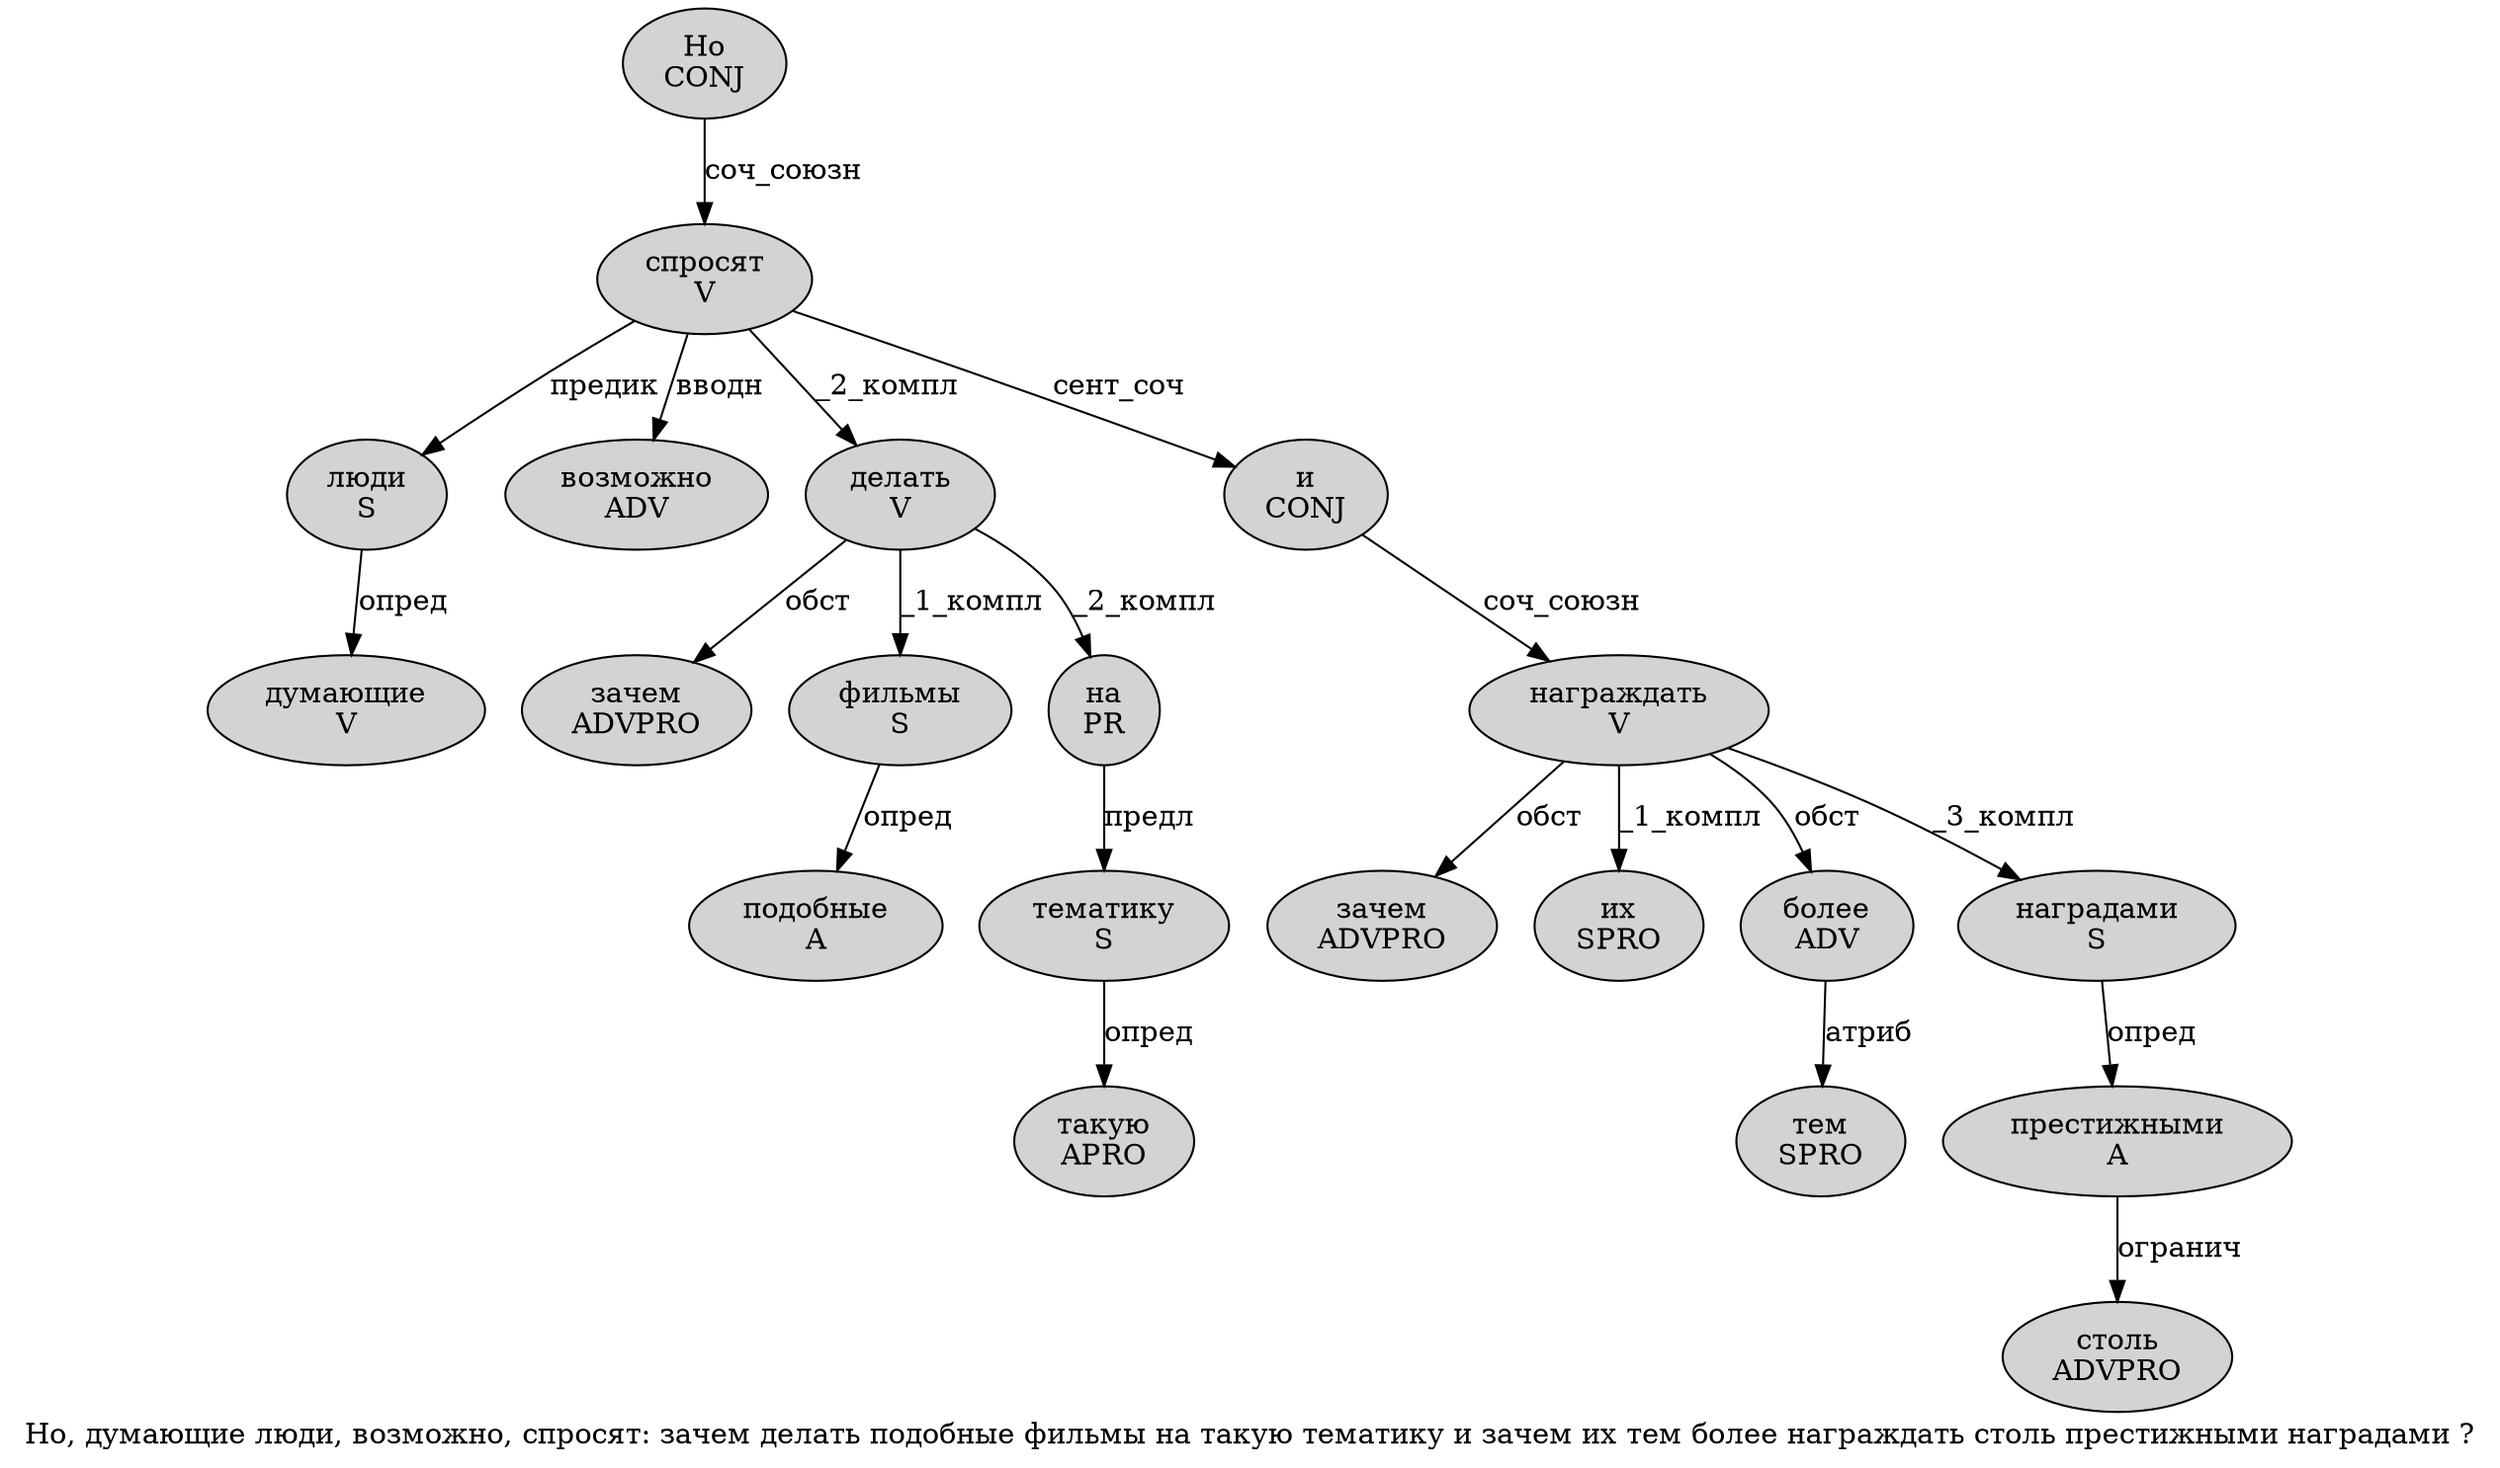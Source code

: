 digraph SENTENCE_4377 {
	graph [label="Но, думающие люди, возможно, спросят: зачем делать подобные фильмы на такую тематику и зачем их тем более награждать столь престижными наградами ?"]
	node [style=filled]
		0 [label="Но
CONJ" color="" fillcolor=lightgray penwidth=1 shape=ellipse]
		2 [label="думающие
V" color="" fillcolor=lightgray penwidth=1 shape=ellipse]
		3 [label="люди
S" color="" fillcolor=lightgray penwidth=1 shape=ellipse]
		5 [label="возможно
ADV" color="" fillcolor=lightgray penwidth=1 shape=ellipse]
		7 [label="спросят
V" color="" fillcolor=lightgray penwidth=1 shape=ellipse]
		9 [label="зачем
ADVPRO" color="" fillcolor=lightgray penwidth=1 shape=ellipse]
		10 [label="делать
V" color="" fillcolor=lightgray penwidth=1 shape=ellipse]
		11 [label="подобные
A" color="" fillcolor=lightgray penwidth=1 shape=ellipse]
		12 [label="фильмы
S" color="" fillcolor=lightgray penwidth=1 shape=ellipse]
		13 [label="на
PR" color="" fillcolor=lightgray penwidth=1 shape=ellipse]
		14 [label="такую
APRO" color="" fillcolor=lightgray penwidth=1 shape=ellipse]
		15 [label="тематику
S" color="" fillcolor=lightgray penwidth=1 shape=ellipse]
		16 [label="и
CONJ" color="" fillcolor=lightgray penwidth=1 shape=ellipse]
		17 [label="зачем
ADVPRO" color="" fillcolor=lightgray penwidth=1 shape=ellipse]
		18 [label="их
SPRO" color="" fillcolor=lightgray penwidth=1 shape=ellipse]
		19 [label="тем
SPRO" color="" fillcolor=lightgray penwidth=1 shape=ellipse]
		20 [label="более
ADV" color="" fillcolor=lightgray penwidth=1 shape=ellipse]
		21 [label="награждать
V" color="" fillcolor=lightgray penwidth=1 shape=ellipse]
		22 [label="столь
ADVPRO" color="" fillcolor=lightgray penwidth=1 shape=ellipse]
		23 [label="престижными
A" color="" fillcolor=lightgray penwidth=1 shape=ellipse]
		24 [label="наградами
S" color="" fillcolor=lightgray penwidth=1 shape=ellipse]
			0 -> 7 [label="соч_союзн"]
			24 -> 23 [label="опред"]
			15 -> 14 [label="опред"]
			16 -> 21 [label="соч_союзн"]
			7 -> 3 [label="предик"]
			7 -> 5 [label="вводн"]
			7 -> 10 [label="_2_компл"]
			7 -> 16 [label="сент_соч"]
			21 -> 17 [label="обст"]
			21 -> 18 [label="_1_компл"]
			21 -> 20 [label="обст"]
			21 -> 24 [label="_3_компл"]
			3 -> 2 [label="опред"]
			10 -> 9 [label="обст"]
			10 -> 12 [label="_1_компл"]
			10 -> 13 [label="_2_компл"]
			23 -> 22 [label="огранич"]
			12 -> 11 [label="опред"]
			20 -> 19 [label="атриб"]
			13 -> 15 [label="предл"]
}